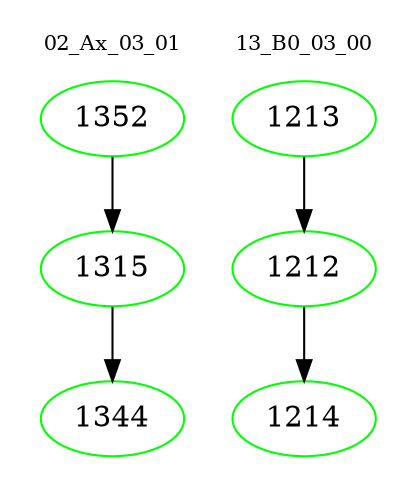 digraph{
subgraph cluster_0 {
color = white
label = "02_Ax_03_01";
fontsize=10;
T0_1352 [label="1352", color="green"]
T0_1352 -> T0_1315 [color="black"]
T0_1315 [label="1315", color="green"]
T0_1315 -> T0_1344 [color="black"]
T0_1344 [label="1344", color="green"]
}
subgraph cluster_1 {
color = white
label = "13_B0_03_00";
fontsize=10;
T1_1213 [label="1213", color="green"]
T1_1213 -> T1_1212 [color="black"]
T1_1212 [label="1212", color="green"]
T1_1212 -> T1_1214 [color="black"]
T1_1214 [label="1214", color="green"]
}
}

